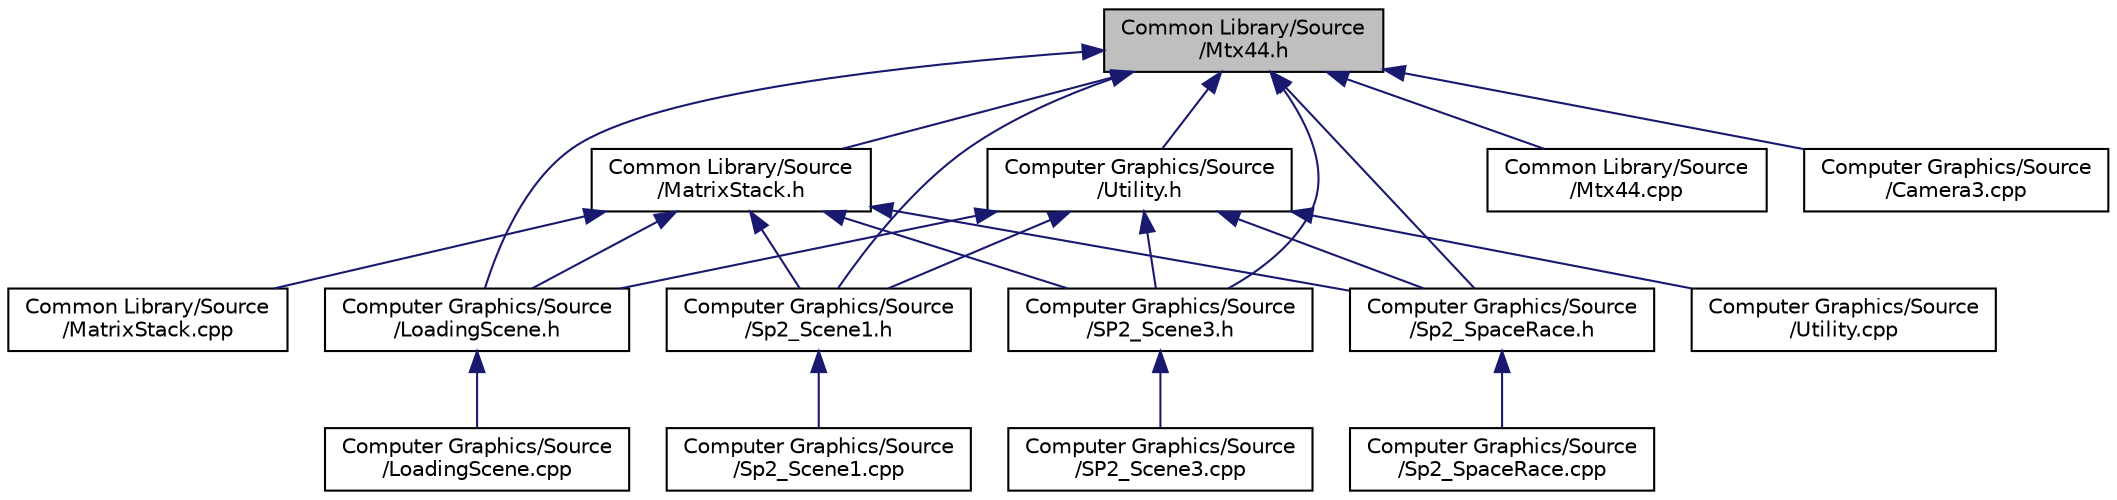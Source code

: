 digraph "Common Library/Source/Mtx44.h"
{
  bgcolor="transparent";
  edge [fontname="Helvetica",fontsize="10",labelfontname="Helvetica",labelfontsize="10"];
  node [fontname="Helvetica",fontsize="10",shape=record];
  Node1 [label="Common Library/Source\l/Mtx44.h",height=0.2,width=0.4,color="black", fillcolor="grey75", style="filled", fontcolor="black"];
  Node1 -> Node2 [dir="back",color="midnightblue",fontsize="10",style="solid",fontname="Helvetica"];
  Node2 [label="Common Library/Source\l/MatrixStack.h",height=0.2,width=0.4,color="black",URL="$MatrixStack_8h.html",tooltip="Matrix Stack to replace openGL math function. "];
  Node2 -> Node3 [dir="back",color="midnightblue",fontsize="10",style="solid",fontname="Helvetica"];
  Node3 [label="Common Library/Source\l/MatrixStack.cpp",height=0.2,width=0.4,color="black",URL="$MatrixStack_8cpp.html",tooltip="Matrix Stack to replace openGL math function. "];
  Node2 -> Node4 [dir="back",color="midnightblue",fontsize="10",style="solid",fontname="Helvetica"];
  Node4 [label="Computer Graphics/Source\l/LoadingScene.h",height=0.2,width=0.4,color="black",URL="$LoadingScene_8h.html",tooltip="Class to define the loading of scenes. "];
  Node4 -> Node5 [dir="back",color="midnightblue",fontsize="10",style="solid",fontname="Helvetica"];
  Node5 [label="Computer Graphics/Source\l/LoadingScene.cpp",height=0.2,width=0.4,color="black",URL="$LoadingScene_8cpp.html"];
  Node2 -> Node6 [dir="back",color="midnightblue",fontsize="10",style="solid",fontname="Helvetica"];
  Node6 [label="Computer Graphics/Source\l/Sp2_Scene1.h",height=0.2,width=0.4,color="black",URL="$Sp2__Scene1_8h.html",tooltip="Class to define Scene1 of the game. "];
  Node6 -> Node7 [dir="back",color="midnightblue",fontsize="10",style="solid",fontname="Helvetica"];
  Node7 [label="Computer Graphics/Source\l/Sp2_Scene1.cpp",height=0.2,width=0.4,color="black",URL="$Sp2__Scene1_8cpp.html"];
  Node2 -> Node8 [dir="back",color="midnightblue",fontsize="10",style="solid",fontname="Helvetica"];
  Node8 [label="Computer Graphics/Source\l/SP2_Scene3.h",height=0.2,width=0.4,color="black",URL="$SP2__Scene3_8h.html",tooltip="Scene class. "];
  Node8 -> Node9 [dir="back",color="midnightblue",fontsize="10",style="solid",fontname="Helvetica"];
  Node9 [label="Computer Graphics/Source\l/SP2_Scene3.cpp",height=0.2,width=0.4,color="black",URL="$SP2__Scene3_8cpp.html",tooltip="Scene class. "];
  Node2 -> Node10 [dir="back",color="midnightblue",fontsize="10",style="solid",fontname="Helvetica"];
  Node10 [label="Computer Graphics/Source\l/Sp2_SpaceRace.h",height=0.2,width=0.4,color="black",URL="$Sp2__SpaceRace_8h.html",tooltip="Class to define the Space Race Scene. "];
  Node10 -> Node11 [dir="back",color="midnightblue",fontsize="10",style="solid",fontname="Helvetica"];
  Node11 [label="Computer Graphics/Source\l/Sp2_SpaceRace.cpp",height=0.2,width=0.4,color="black",URL="$Sp2__SpaceRace_8cpp.html"];
  Node1 -> Node12 [dir="back",color="midnightblue",fontsize="10",style="solid",fontname="Helvetica"];
  Node12 [label="Common Library/Source\l/Mtx44.cpp",height=0.2,width=0.4,color="black",URL="$Mtx44_8cpp.html",tooltip="Matrix 4 by 4 use for affine transformation. "];
  Node1 -> Node13 [dir="back",color="midnightblue",fontsize="10",style="solid",fontname="Helvetica"];
  Node13 [label="Computer Graphics/Source\l/Camera3.cpp",height=0.2,width=0.4,color="black",URL="$Camera3_8cpp.html"];
  Node1 -> Node4 [dir="back",color="midnightblue",fontsize="10",style="solid",fontname="Helvetica"];
  Node1 -> Node14 [dir="back",color="midnightblue",fontsize="10",style="solid",fontname="Helvetica"];
  Node14 [label="Computer Graphics/Source\l/Utility.h",height=0.2,width=0.4,color="black",URL="$Utility_8h.html",tooltip="Utility. "];
  Node14 -> Node4 [dir="back",color="midnightblue",fontsize="10",style="solid",fontname="Helvetica"];
  Node14 -> Node6 [dir="back",color="midnightblue",fontsize="10",style="solid",fontname="Helvetica"];
  Node14 -> Node8 [dir="back",color="midnightblue",fontsize="10",style="solid",fontname="Helvetica"];
  Node14 -> Node10 [dir="back",color="midnightblue",fontsize="10",style="solid",fontname="Helvetica"];
  Node14 -> Node15 [dir="back",color="midnightblue",fontsize="10",style="solid",fontname="Helvetica"];
  Node15 [label="Computer Graphics/Source\l/Utility.cpp",height=0.2,width=0.4,color="black",URL="$Utility_8cpp.html"];
  Node1 -> Node6 [dir="back",color="midnightblue",fontsize="10",style="solid",fontname="Helvetica"];
  Node1 -> Node8 [dir="back",color="midnightblue",fontsize="10",style="solid",fontname="Helvetica"];
  Node1 -> Node10 [dir="back",color="midnightblue",fontsize="10",style="solid",fontname="Helvetica"];
}
